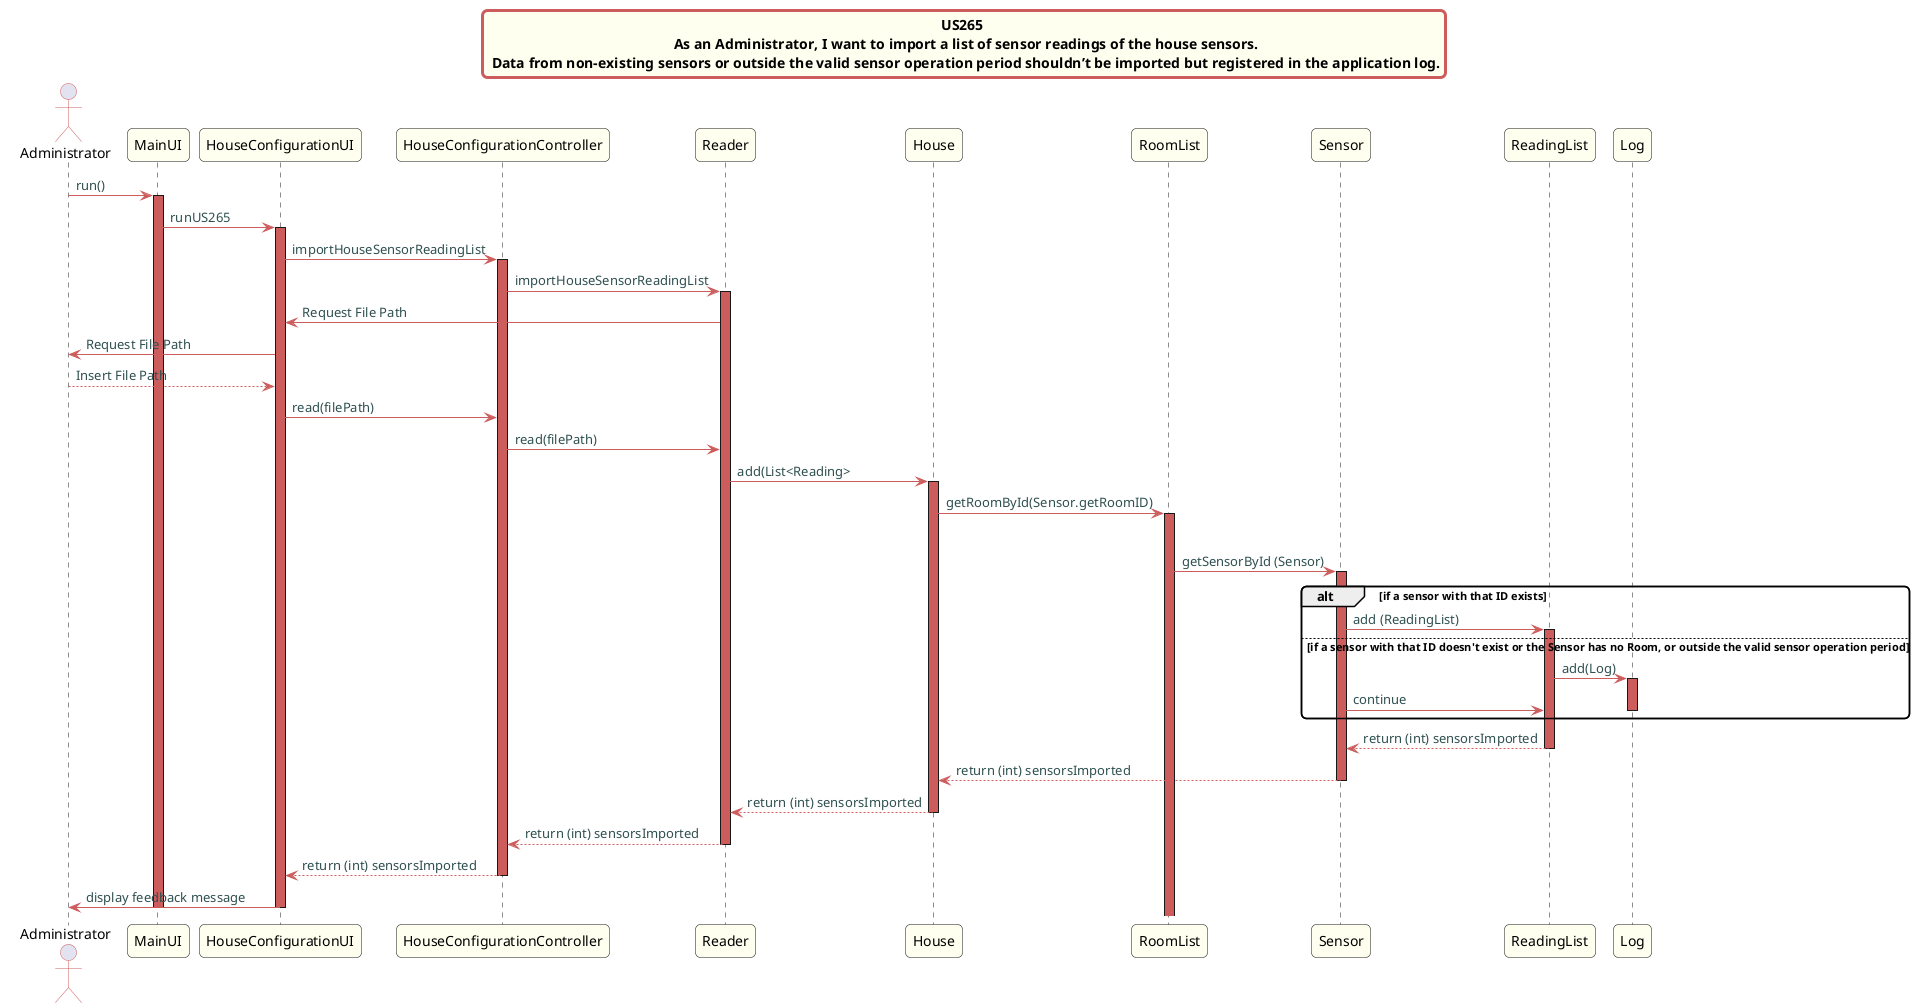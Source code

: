 @startuml

skinparam titleBorderRoundCorner 10
skinparam titleBorderThickness 3
skinparam titleBorderColor indianred
skinparam titleBackgroundColor ivory
skinparam FontName quicksand

skinparam actor {
  BorderColor indianred
  }

skinparam sequence {
  LifeLineBackgroundColor indianred
  ParticipantBackgroundColor ivory
}

skinparam roundcorner 10

skinparam component {
  arrowThickness 1
  ArrowFontName Verdana
  ArrowColor indianred
  ArrowFontColor darkslategrey
}

title US265 \n  As an Administrator, I want to import a list of sensor readings of the house sensors. \n Data from non-existing sensors or outside the valid sensor operation period shouldn’t be imported but registered in the application log.


actor Administrator
Administrator -> MainUI:run()
activate MainUI
MainUI -> HouseConfigurationUI: runUS265
activate HouseConfigurationUI
HouseConfigurationUI -> "HouseConfigurationController": importHouseSensorReadingList
activate HouseConfigurationController
HouseConfigurationController -> "Reader": importHouseSensorReadingList
activate Reader
Reader -> HouseConfigurationUI: Request File Path
HouseConfigurationUI -> Administrator: Request File Path
Administrator --> HouseConfigurationUI: Insert File Path
HouseConfigurationUI -> HouseConfigurationController: read(filePath)
HouseConfigurationController -> "Reader": read(filePath)
"Reader" -> "House": add(List<Reading>
activate House
"House" -> "RoomList": getRoomById(Sensor.getRoomID)
activate RoomList
loop
"RoomList" -> "Sensor": getSensorById (Sensor)
activate Sensor
alt if a sensor with that ID exists
"Sensor" -> "ReadingList": add (ReadingList)
activate ReadingList
else if a sensor with that ID doesn't exist or the Sensor has no Room, or outside the valid sensor operation period
"ReadingList" -> "Log": add(Log)
activate Log
"Sensor" -> "ReadingList": continue
deactivate Log
end
"ReadingList" --> "Sensor": return (int) sensorsImported
deactivate ReadingList
"Sensor" --> "House": return (int) sensorsImported
deactivate Sensor
"House" --> "Reader": return (int) sensorsImported
deactivate House
"Reader" --> "HouseConfigurationController": return (int) sensorsImported
deactivate Reader
HouseConfigurationController --> HouseConfigurationUI: return (int) sensorsImported
deactivate HouseConfigurationController
HouseConfigurationUI -> Administrator: display feedback message
deactivate HouseConfigurationUI
deactivate MainUI
@enduml